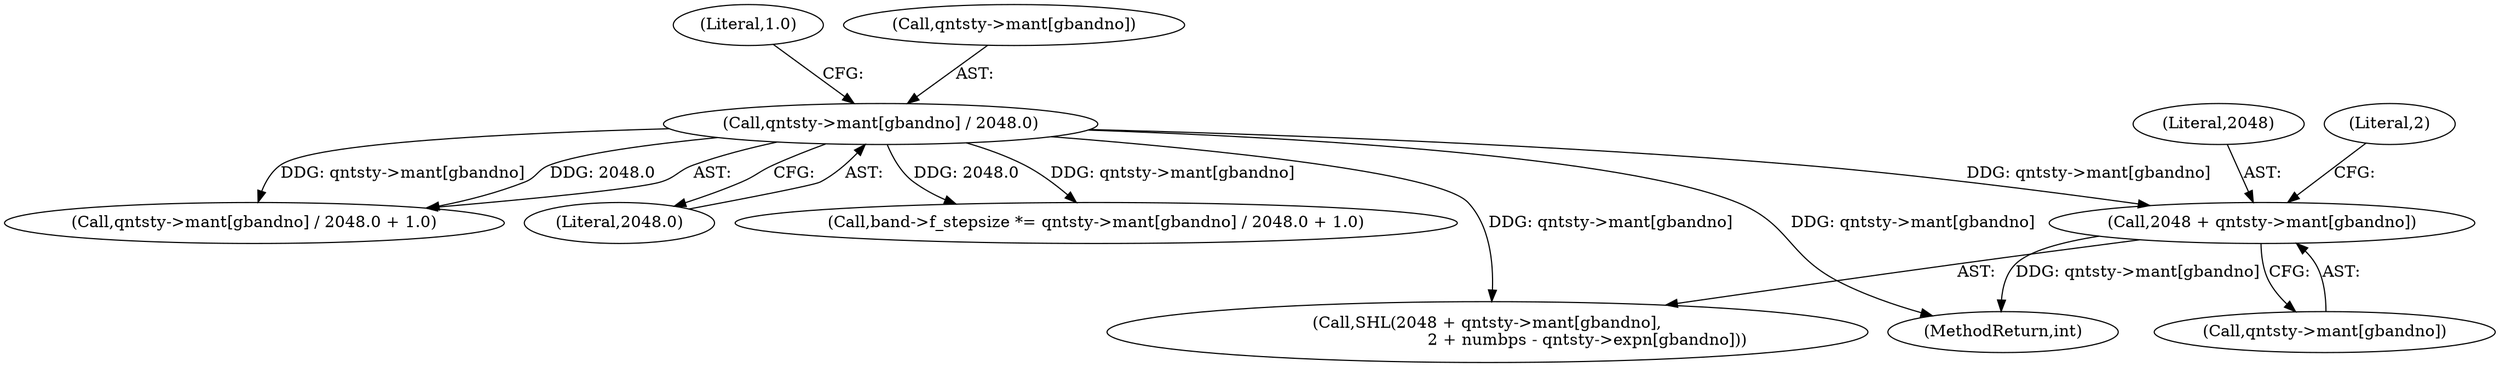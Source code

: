 digraph "0_FFmpeg_912ce9dd2080c5837285a471d750fa311e09b555_0@pointer" {
"1000581" [label="(Call,2048 + qntsty->mant[gbandno])"];
"1000620" [label="(Call,qntsty->mant[gbandno] / 2048.0)"];
"1000583" [label="(Call,qntsty->mant[gbandno])"];
"1000620" [label="(Call,qntsty->mant[gbandno] / 2048.0)"];
"1000580" [label="(Call,SHL(2048 + qntsty->mant[gbandno],\n                                       2 + numbps - qntsty->expn[gbandno]))"];
"1000626" [label="(Literal,2048.0)"];
"1000619" [label="(Call,qntsty->mant[gbandno] / 2048.0 + 1.0)"];
"1000615" [label="(Call,band->f_stepsize *= qntsty->mant[gbandno] / 2048.0 + 1.0)"];
"1001573" [label="(MethodReturn,int)"];
"1000627" [label="(Literal,1.0)"];
"1000582" [label="(Literal,2048)"];
"1000581" [label="(Call,2048 + qntsty->mant[gbandno])"];
"1000621" [label="(Call,qntsty->mant[gbandno])"];
"1000589" [label="(Literal,2)"];
"1000581" -> "1000580"  [label="AST: "];
"1000581" -> "1000583"  [label="CFG: "];
"1000582" -> "1000581"  [label="AST: "];
"1000583" -> "1000581"  [label="AST: "];
"1000589" -> "1000581"  [label="CFG: "];
"1000581" -> "1001573"  [label="DDG: qntsty->mant[gbandno]"];
"1000620" -> "1000581"  [label="DDG: qntsty->mant[gbandno]"];
"1000620" -> "1000619"  [label="AST: "];
"1000620" -> "1000626"  [label="CFG: "];
"1000621" -> "1000620"  [label="AST: "];
"1000626" -> "1000620"  [label="AST: "];
"1000627" -> "1000620"  [label="CFG: "];
"1000620" -> "1001573"  [label="DDG: qntsty->mant[gbandno]"];
"1000620" -> "1000580"  [label="DDG: qntsty->mant[gbandno]"];
"1000620" -> "1000615"  [label="DDG: qntsty->mant[gbandno]"];
"1000620" -> "1000615"  [label="DDG: 2048.0"];
"1000620" -> "1000619"  [label="DDG: qntsty->mant[gbandno]"];
"1000620" -> "1000619"  [label="DDG: 2048.0"];
}
